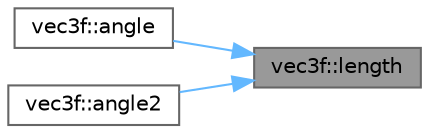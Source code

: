 digraph "vec3f::length"
{
 // INTERACTIVE_SVG=YES
 // LATEX_PDF_SIZE
  bgcolor="transparent";
  edge [fontname=Helvetica,fontsize=10,labelfontname=Helvetica,labelfontsize=10];
  node [fontname=Helvetica,fontsize=10,shape=box,height=0.2,width=0.4];
  rankdir="RL";
  Node1 [id="Node000001",label="vec3f::length",height=0.2,width=0.4,color="gray40", fillcolor="grey60", style="filled", fontcolor="black",tooltip=" "];
  Node1 -> Node2 [id="edge1_Node000001_Node000002",dir="back",color="steelblue1",style="solid",tooltip=" "];
  Node2 [id="Node000002",label="vec3f::angle",height=0.2,width=0.4,color="grey40", fillcolor="white", style="filled",URL="$da/d83/structvec3f.html#acfdc69a0bb87ec748ff8b9b26d0b4741",tooltip=" "];
  Node1 -> Node3 [id="edge2_Node000001_Node000003",dir="back",color="steelblue1",style="solid",tooltip=" "];
  Node3 [id="Node000003",label="vec3f::angle2",height=0.2,width=0.4,color="grey40", fillcolor="white", style="filled",URL="$da/d83/structvec3f.html#a9415f7dcd645928ff8c52cfb94a3e2e0",tooltip=" "];
}
